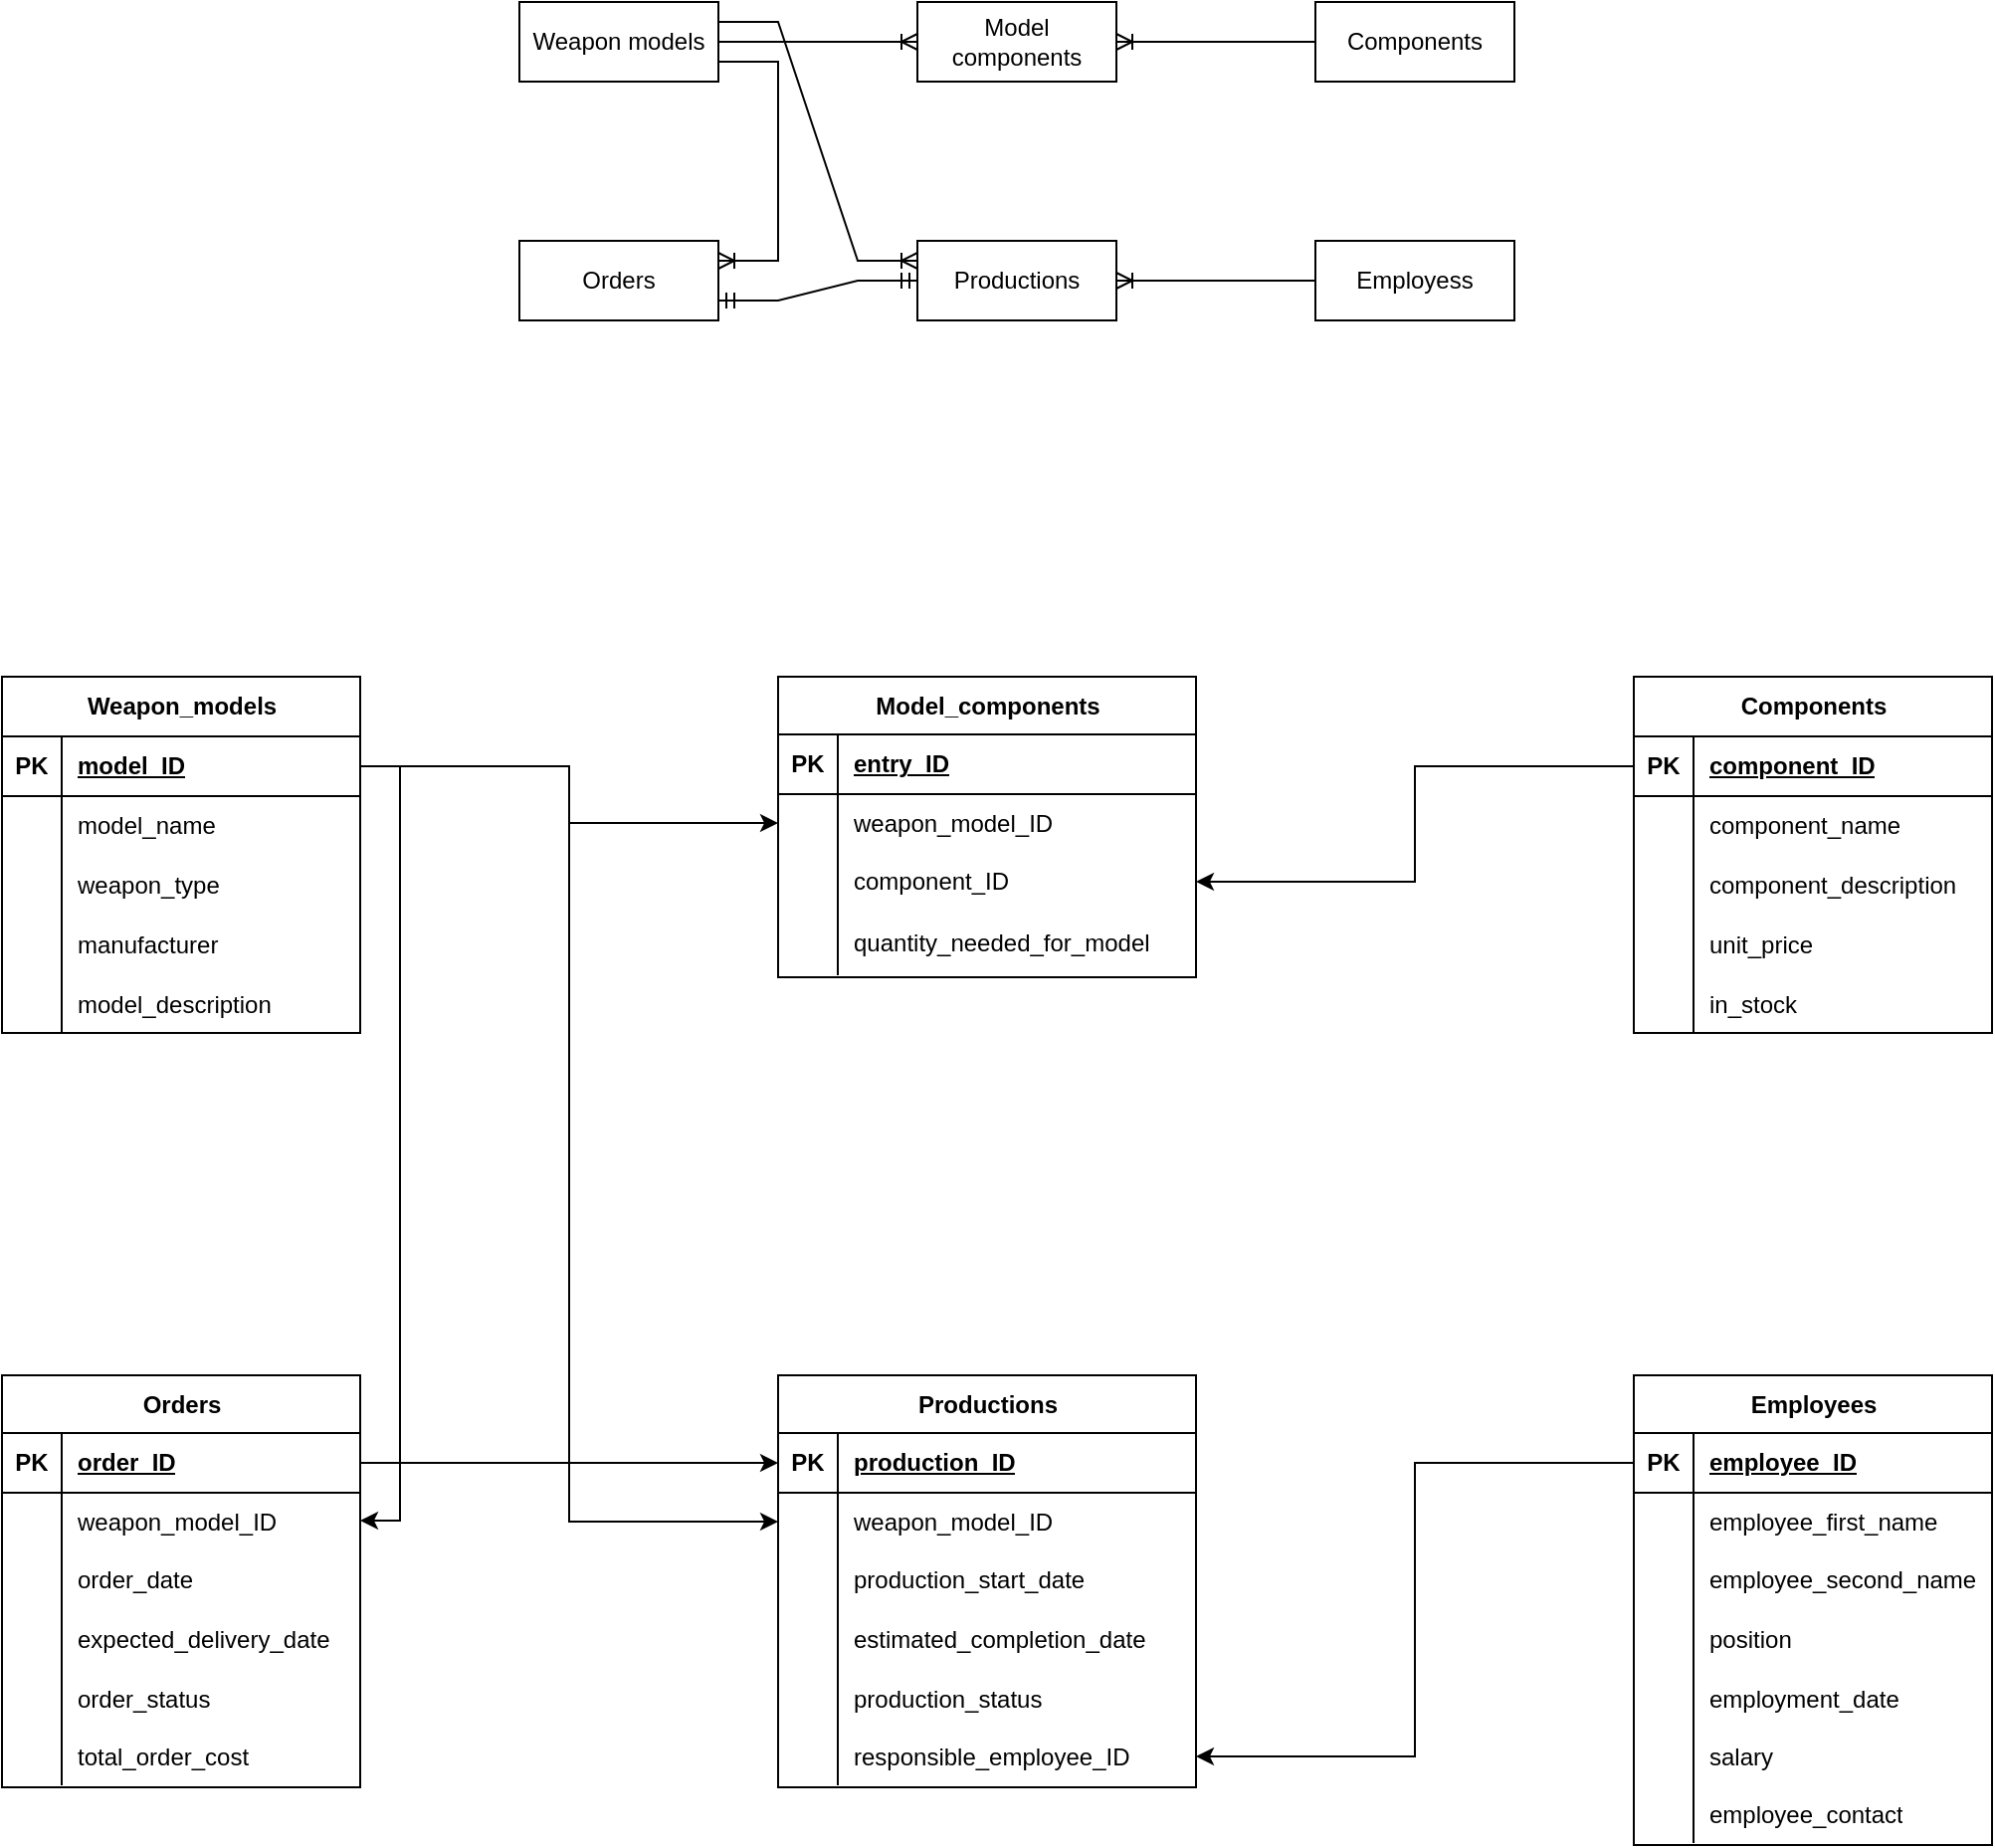 <mxfile version="21.6.9" type="device">
  <diagram name="Strona-1" id="j_4irOM4IL1cnagI5oUX">
    <mxGraphModel dx="2210" dy="745" grid="1" gridSize="10" guides="1" tooltips="1" connect="1" arrows="1" fold="1" page="1" pageScale="1" pageWidth="827" pageHeight="1169" math="0" shadow="0">
      <root>
        <mxCell id="0" />
        <mxCell id="1" parent="0" />
        <mxCell id="s_6wC5saCBp-LXwiftdf-14" value="Weapon models" style="whiteSpace=wrap;html=1;align=center;" vertex="1" parent="1">
          <mxGeometry x="130" y="170" width="100" height="40" as="geometry" />
        </mxCell>
        <mxCell id="s_6wC5saCBp-LXwiftdf-15" value="Components" style="whiteSpace=wrap;html=1;align=center;" vertex="1" parent="1">
          <mxGeometry x="530" y="170" width="100" height="40" as="geometry" />
        </mxCell>
        <mxCell id="s_6wC5saCBp-LXwiftdf-16" value="Orders" style="whiteSpace=wrap;html=1;align=center;" vertex="1" parent="1">
          <mxGeometry x="130" y="290" width="100" height="40" as="geometry" />
        </mxCell>
        <mxCell id="s_6wC5saCBp-LXwiftdf-17" value="Employess&lt;br&gt;" style="whiteSpace=wrap;html=1;align=center;" vertex="1" parent="1">
          <mxGeometry x="530" y="290" width="100" height="40" as="geometry" />
        </mxCell>
        <mxCell id="s_6wC5saCBp-LXwiftdf-18" value="Productions" style="whiteSpace=wrap;html=1;align=center;" vertex="1" parent="1">
          <mxGeometry x="330" y="290" width="100" height="40" as="geometry" />
        </mxCell>
        <mxCell id="s_6wC5saCBp-LXwiftdf-19" value="Model components" style="whiteSpace=wrap;html=1;align=center;" vertex="1" parent="1">
          <mxGeometry x="330" y="170" width="100" height="40" as="geometry" />
        </mxCell>
        <mxCell id="s_6wC5saCBp-LXwiftdf-20" value="" style="edgeStyle=entityRelationEdgeStyle;fontSize=12;html=1;endArrow=ERoneToMany;rounded=0;entryX=0;entryY=0.5;entryDx=0;entryDy=0;" edge="1" parent="1" source="s_6wC5saCBp-LXwiftdf-14" target="s_6wC5saCBp-LXwiftdf-19">
          <mxGeometry width="100" height="100" relative="1" as="geometry">
            <mxPoint x="280" y="370" as="sourcePoint" />
            <mxPoint x="380" y="270" as="targetPoint" />
          </mxGeometry>
        </mxCell>
        <mxCell id="s_6wC5saCBp-LXwiftdf-21" value="" style="edgeStyle=entityRelationEdgeStyle;fontSize=12;html=1;endArrow=ERoneToMany;rounded=0;exitX=0;exitY=0.5;exitDx=0;exitDy=0;entryX=1;entryY=0.5;entryDx=0;entryDy=0;" edge="1" parent="1" source="s_6wC5saCBp-LXwiftdf-15" target="s_6wC5saCBp-LXwiftdf-19">
          <mxGeometry width="100" height="100" relative="1" as="geometry">
            <mxPoint x="464" y="245.0" as="sourcePoint" />
            <mxPoint x="554" y="175.0" as="targetPoint" />
          </mxGeometry>
        </mxCell>
        <mxCell id="s_6wC5saCBp-LXwiftdf-23" value="" style="edgeStyle=entityRelationEdgeStyle;fontSize=12;html=1;endArrow=ERoneToMany;rounded=0;entryX=1;entryY=0.25;entryDx=0;entryDy=0;exitX=1;exitY=0.75;exitDx=0;exitDy=0;" edge="1" parent="1" source="s_6wC5saCBp-LXwiftdf-14" target="s_6wC5saCBp-LXwiftdf-16">
          <mxGeometry width="100" height="100" relative="1" as="geometry">
            <mxPoint x="310" y="480" as="sourcePoint" />
            <mxPoint x="310" y="370.0" as="targetPoint" />
            <Array as="points">
              <mxPoint x="271" y="410" />
              <mxPoint x="320" y="370" />
            </Array>
          </mxGeometry>
        </mxCell>
        <mxCell id="s_6wC5saCBp-LXwiftdf-30" value="" style="edgeStyle=entityRelationEdgeStyle;fontSize=12;html=1;endArrow=ERmandOne;startArrow=ERmandOne;rounded=0;exitX=1;exitY=0.75;exitDx=0;exitDy=0;entryX=0;entryY=0.5;entryDx=0;entryDy=0;" edge="1" parent="1" source="s_6wC5saCBp-LXwiftdf-16" target="s_6wC5saCBp-LXwiftdf-18">
          <mxGeometry width="100" height="100" relative="1" as="geometry">
            <mxPoint x="280" y="370" as="sourcePoint" />
            <mxPoint x="380" y="270" as="targetPoint" />
          </mxGeometry>
        </mxCell>
        <mxCell id="s_6wC5saCBp-LXwiftdf-32" value="" style="edgeStyle=entityRelationEdgeStyle;fontSize=12;html=1;endArrow=ERoneToMany;rounded=0;entryX=1;entryY=0.5;entryDx=0;entryDy=0;" edge="1" parent="1" source="s_6wC5saCBp-LXwiftdf-17" target="s_6wC5saCBp-LXwiftdf-18">
          <mxGeometry width="100" height="100" relative="1" as="geometry">
            <mxPoint x="430" y="440" as="sourcePoint" />
            <mxPoint x="530" y="340" as="targetPoint" />
          </mxGeometry>
        </mxCell>
        <mxCell id="s_6wC5saCBp-LXwiftdf-37" value="" style="edgeStyle=entityRelationEdgeStyle;fontSize=12;html=1;endArrow=ERoneToMany;rounded=0;exitX=1;exitY=0.25;exitDx=0;exitDy=0;entryX=0;entryY=0.25;entryDx=0;entryDy=0;" edge="1" parent="1" source="s_6wC5saCBp-LXwiftdf-14" target="s_6wC5saCBp-LXwiftdf-18">
          <mxGeometry width="100" height="100" relative="1" as="geometry">
            <mxPoint x="250" y="400" as="sourcePoint" />
            <mxPoint x="350" y="300" as="targetPoint" />
          </mxGeometry>
        </mxCell>
        <object label="Weapon_models" model_name="Pistol MK-9" weapon_type="Pistol" manufacturer="Firearms Corporation" mode_descriptipn="Advanced 9mm caliber pistol" id="s_6wC5saCBp-LXwiftdf-51">
          <mxCell style="shape=table;startSize=30;container=1;collapsible=1;childLayout=tableLayout;fixedRows=1;rowLines=0;fontStyle=1;align=center;resizeLast=1;html=1;" vertex="1" parent="1">
            <mxGeometry x="-130" y="509" width="180" height="179" as="geometry" />
          </mxCell>
        </object>
        <mxCell id="s_6wC5saCBp-LXwiftdf-52" value="" style="shape=tableRow;horizontal=0;startSize=0;swimlaneHead=0;swimlaneBody=0;fillColor=none;collapsible=0;dropTarget=0;points=[[0,0.5],[1,0.5]];portConstraint=eastwest;top=0;left=0;right=0;bottom=1;" vertex="1" parent="s_6wC5saCBp-LXwiftdf-51">
          <mxGeometry y="30" width="180" height="30" as="geometry" />
        </mxCell>
        <mxCell id="s_6wC5saCBp-LXwiftdf-53" value="PK" style="shape=partialRectangle;connectable=0;fillColor=none;top=0;left=0;bottom=0;right=0;fontStyle=1;overflow=hidden;whiteSpace=wrap;html=1;" vertex="1" parent="s_6wC5saCBp-LXwiftdf-52">
          <mxGeometry width="30" height="30" as="geometry">
            <mxRectangle width="30" height="30" as="alternateBounds" />
          </mxGeometry>
        </mxCell>
        <mxCell id="s_6wC5saCBp-LXwiftdf-54" value="model_ID" style="shape=partialRectangle;connectable=0;fillColor=none;top=0;left=0;bottom=0;right=0;align=left;spacingLeft=6;fontStyle=5;overflow=hidden;whiteSpace=wrap;html=1;" vertex="1" parent="s_6wC5saCBp-LXwiftdf-52">
          <mxGeometry x="30" width="150" height="30" as="geometry">
            <mxRectangle width="150" height="30" as="alternateBounds" />
          </mxGeometry>
        </mxCell>
        <mxCell id="s_6wC5saCBp-LXwiftdf-55" value="" style="shape=tableRow;horizontal=0;startSize=0;swimlaneHead=0;swimlaneBody=0;fillColor=none;collapsible=0;dropTarget=0;points=[[0,0.5],[1,0.5]];portConstraint=eastwest;top=0;left=0;right=0;bottom=0;" vertex="1" parent="s_6wC5saCBp-LXwiftdf-51">
          <mxGeometry y="60" width="180" height="30" as="geometry" />
        </mxCell>
        <mxCell id="s_6wC5saCBp-LXwiftdf-56" value="" style="shape=partialRectangle;connectable=0;fillColor=none;top=0;left=0;bottom=0;right=0;editable=1;overflow=hidden;whiteSpace=wrap;html=1;" vertex="1" parent="s_6wC5saCBp-LXwiftdf-55">
          <mxGeometry width="30" height="30" as="geometry">
            <mxRectangle width="30" height="30" as="alternateBounds" />
          </mxGeometry>
        </mxCell>
        <mxCell id="s_6wC5saCBp-LXwiftdf-57" value="model_name" style="shape=partialRectangle;connectable=0;fillColor=none;top=0;left=0;bottom=0;right=0;align=left;spacingLeft=6;overflow=hidden;whiteSpace=wrap;html=1;" vertex="1" parent="s_6wC5saCBp-LXwiftdf-55">
          <mxGeometry x="30" width="150" height="30" as="geometry">
            <mxRectangle width="150" height="30" as="alternateBounds" />
          </mxGeometry>
        </mxCell>
        <mxCell id="s_6wC5saCBp-LXwiftdf-58" value="" style="shape=tableRow;horizontal=0;startSize=0;swimlaneHead=0;swimlaneBody=0;fillColor=none;collapsible=0;dropTarget=0;points=[[0,0.5],[1,0.5]];portConstraint=eastwest;top=0;left=0;right=0;bottom=0;" vertex="1" parent="s_6wC5saCBp-LXwiftdf-51">
          <mxGeometry y="90" width="180" height="30" as="geometry" />
        </mxCell>
        <mxCell id="s_6wC5saCBp-LXwiftdf-59" value="" style="shape=partialRectangle;connectable=0;fillColor=none;top=0;left=0;bottom=0;right=0;editable=1;overflow=hidden;whiteSpace=wrap;html=1;" vertex="1" parent="s_6wC5saCBp-LXwiftdf-58">
          <mxGeometry width="30" height="30" as="geometry">
            <mxRectangle width="30" height="30" as="alternateBounds" />
          </mxGeometry>
        </mxCell>
        <mxCell id="s_6wC5saCBp-LXwiftdf-60" value="weapon_type" style="shape=partialRectangle;connectable=0;fillColor=none;top=0;left=0;bottom=0;right=0;align=left;spacingLeft=6;overflow=hidden;whiteSpace=wrap;html=1;" vertex="1" parent="s_6wC5saCBp-LXwiftdf-58">
          <mxGeometry x="30" width="150" height="30" as="geometry">
            <mxRectangle width="150" height="30" as="alternateBounds" />
          </mxGeometry>
        </mxCell>
        <mxCell id="s_6wC5saCBp-LXwiftdf-61" value="" style="shape=tableRow;horizontal=0;startSize=0;swimlaneHead=0;swimlaneBody=0;fillColor=none;collapsible=0;dropTarget=0;points=[[0,0.5],[1,0.5]];portConstraint=eastwest;top=0;left=0;right=0;bottom=0;" vertex="1" parent="s_6wC5saCBp-LXwiftdf-51">
          <mxGeometry y="120" width="180" height="30" as="geometry" />
        </mxCell>
        <mxCell id="s_6wC5saCBp-LXwiftdf-62" value="" style="shape=partialRectangle;connectable=0;fillColor=none;top=0;left=0;bottom=0;right=0;editable=1;overflow=hidden;whiteSpace=wrap;html=1;" vertex="1" parent="s_6wC5saCBp-LXwiftdf-61">
          <mxGeometry width="30" height="30" as="geometry">
            <mxRectangle width="30" height="30" as="alternateBounds" />
          </mxGeometry>
        </mxCell>
        <mxCell id="s_6wC5saCBp-LXwiftdf-63" value="manufacturer" style="shape=partialRectangle;connectable=0;fillColor=none;top=0;left=0;bottom=0;right=0;align=left;spacingLeft=6;overflow=hidden;whiteSpace=wrap;html=1;" vertex="1" parent="s_6wC5saCBp-LXwiftdf-61">
          <mxGeometry x="30" width="150" height="30" as="geometry">
            <mxRectangle width="150" height="30" as="alternateBounds" />
          </mxGeometry>
        </mxCell>
        <mxCell id="s_6wC5saCBp-LXwiftdf-65" style="shape=tableRow;horizontal=0;startSize=0;swimlaneHead=0;swimlaneBody=0;fillColor=none;collapsible=0;dropTarget=0;points=[[0,0.5],[1,0.5]];portConstraint=eastwest;top=0;left=0;right=0;bottom=0;" vertex="1" parent="s_6wC5saCBp-LXwiftdf-51">
          <mxGeometry y="150" width="180" height="29" as="geometry" />
        </mxCell>
        <mxCell id="s_6wC5saCBp-LXwiftdf-66" style="shape=partialRectangle;connectable=0;fillColor=none;top=0;left=0;bottom=0;right=0;editable=1;overflow=hidden;whiteSpace=wrap;html=1;" vertex="1" parent="s_6wC5saCBp-LXwiftdf-65">
          <mxGeometry width="30" height="29" as="geometry">
            <mxRectangle width="30" height="29" as="alternateBounds" />
          </mxGeometry>
        </mxCell>
        <mxCell id="s_6wC5saCBp-LXwiftdf-67" value="model_description" style="shape=partialRectangle;connectable=0;fillColor=none;top=0;left=0;bottom=0;right=0;align=left;spacingLeft=6;overflow=hidden;whiteSpace=wrap;html=1;" vertex="1" parent="s_6wC5saCBp-LXwiftdf-65">
          <mxGeometry x="30" width="150" height="29" as="geometry">
            <mxRectangle width="150" height="29" as="alternateBounds" />
          </mxGeometry>
        </mxCell>
        <object label="Components" model_name="Pistol MK-9" weapon_type="Pistol" manufacturer="Firearms Corporation" mode_descriptipn="Advanced 9mm caliber pistol" id="s_6wC5saCBp-LXwiftdf-71">
          <mxCell style="shape=table;startSize=30;container=1;collapsible=1;childLayout=tableLayout;fixedRows=1;rowLines=0;fontStyle=1;align=center;resizeLast=1;html=1;" vertex="1" parent="1">
            <mxGeometry x="690" y="509" width="180" height="179" as="geometry" />
          </mxCell>
        </object>
        <mxCell id="s_6wC5saCBp-LXwiftdf-72" value="" style="shape=tableRow;horizontal=0;startSize=0;swimlaneHead=0;swimlaneBody=0;fillColor=none;collapsible=0;dropTarget=0;points=[[0,0.5],[1,0.5]];portConstraint=eastwest;top=0;left=0;right=0;bottom=1;" vertex="1" parent="s_6wC5saCBp-LXwiftdf-71">
          <mxGeometry y="30" width="180" height="30" as="geometry" />
        </mxCell>
        <mxCell id="s_6wC5saCBp-LXwiftdf-73" value="PK" style="shape=partialRectangle;connectable=0;fillColor=none;top=0;left=0;bottom=0;right=0;fontStyle=1;overflow=hidden;whiteSpace=wrap;html=1;" vertex="1" parent="s_6wC5saCBp-LXwiftdf-72">
          <mxGeometry width="30" height="30" as="geometry">
            <mxRectangle width="30" height="30" as="alternateBounds" />
          </mxGeometry>
        </mxCell>
        <mxCell id="s_6wC5saCBp-LXwiftdf-74" value="component_ID" style="shape=partialRectangle;connectable=0;fillColor=none;top=0;left=0;bottom=0;right=0;align=left;spacingLeft=6;fontStyle=5;overflow=hidden;whiteSpace=wrap;html=1;" vertex="1" parent="s_6wC5saCBp-LXwiftdf-72">
          <mxGeometry x="30" width="150" height="30" as="geometry">
            <mxRectangle width="150" height="30" as="alternateBounds" />
          </mxGeometry>
        </mxCell>
        <mxCell id="s_6wC5saCBp-LXwiftdf-75" value="" style="shape=tableRow;horizontal=0;startSize=0;swimlaneHead=0;swimlaneBody=0;fillColor=none;collapsible=0;dropTarget=0;points=[[0,0.5],[1,0.5]];portConstraint=eastwest;top=0;left=0;right=0;bottom=0;" vertex="1" parent="s_6wC5saCBp-LXwiftdf-71">
          <mxGeometry y="60" width="180" height="30" as="geometry" />
        </mxCell>
        <mxCell id="s_6wC5saCBp-LXwiftdf-76" value="" style="shape=partialRectangle;connectable=0;fillColor=none;top=0;left=0;bottom=0;right=0;editable=1;overflow=hidden;whiteSpace=wrap;html=1;" vertex="1" parent="s_6wC5saCBp-LXwiftdf-75">
          <mxGeometry width="30" height="30" as="geometry">
            <mxRectangle width="30" height="30" as="alternateBounds" />
          </mxGeometry>
        </mxCell>
        <mxCell id="s_6wC5saCBp-LXwiftdf-77" value="component_name" style="shape=partialRectangle;connectable=0;fillColor=none;top=0;left=0;bottom=0;right=0;align=left;spacingLeft=6;overflow=hidden;whiteSpace=wrap;html=1;" vertex="1" parent="s_6wC5saCBp-LXwiftdf-75">
          <mxGeometry x="30" width="150" height="30" as="geometry">
            <mxRectangle width="150" height="30" as="alternateBounds" />
          </mxGeometry>
        </mxCell>
        <mxCell id="s_6wC5saCBp-LXwiftdf-78" value="" style="shape=tableRow;horizontal=0;startSize=0;swimlaneHead=0;swimlaneBody=0;fillColor=none;collapsible=0;dropTarget=0;points=[[0,0.5],[1,0.5]];portConstraint=eastwest;top=0;left=0;right=0;bottom=0;" vertex="1" parent="s_6wC5saCBp-LXwiftdf-71">
          <mxGeometry y="90" width="180" height="30" as="geometry" />
        </mxCell>
        <mxCell id="s_6wC5saCBp-LXwiftdf-79" value="" style="shape=partialRectangle;connectable=0;fillColor=none;top=0;left=0;bottom=0;right=0;editable=1;overflow=hidden;whiteSpace=wrap;html=1;" vertex="1" parent="s_6wC5saCBp-LXwiftdf-78">
          <mxGeometry width="30" height="30" as="geometry">
            <mxRectangle width="30" height="30" as="alternateBounds" />
          </mxGeometry>
        </mxCell>
        <mxCell id="s_6wC5saCBp-LXwiftdf-80" value="component_description" style="shape=partialRectangle;connectable=0;fillColor=none;top=0;left=0;bottom=0;right=0;align=left;spacingLeft=6;overflow=hidden;whiteSpace=wrap;html=1;" vertex="1" parent="s_6wC5saCBp-LXwiftdf-78">
          <mxGeometry x="30" width="150" height="30" as="geometry">
            <mxRectangle width="150" height="30" as="alternateBounds" />
          </mxGeometry>
        </mxCell>
        <mxCell id="s_6wC5saCBp-LXwiftdf-81" value="" style="shape=tableRow;horizontal=0;startSize=0;swimlaneHead=0;swimlaneBody=0;fillColor=none;collapsible=0;dropTarget=0;points=[[0,0.5],[1,0.5]];portConstraint=eastwest;top=0;left=0;right=0;bottom=0;" vertex="1" parent="s_6wC5saCBp-LXwiftdf-71">
          <mxGeometry y="120" width="180" height="30" as="geometry" />
        </mxCell>
        <mxCell id="s_6wC5saCBp-LXwiftdf-82" value="" style="shape=partialRectangle;connectable=0;fillColor=none;top=0;left=0;bottom=0;right=0;editable=1;overflow=hidden;whiteSpace=wrap;html=1;" vertex="1" parent="s_6wC5saCBp-LXwiftdf-81">
          <mxGeometry width="30" height="30" as="geometry">
            <mxRectangle width="30" height="30" as="alternateBounds" />
          </mxGeometry>
        </mxCell>
        <mxCell id="s_6wC5saCBp-LXwiftdf-83" value="unit_price" style="shape=partialRectangle;connectable=0;fillColor=none;top=0;left=0;bottom=0;right=0;align=left;spacingLeft=6;overflow=hidden;whiteSpace=wrap;html=1;" vertex="1" parent="s_6wC5saCBp-LXwiftdf-81">
          <mxGeometry x="30" width="150" height="30" as="geometry">
            <mxRectangle width="150" height="30" as="alternateBounds" />
          </mxGeometry>
        </mxCell>
        <mxCell id="s_6wC5saCBp-LXwiftdf-84" style="shape=tableRow;horizontal=0;startSize=0;swimlaneHead=0;swimlaneBody=0;fillColor=none;collapsible=0;dropTarget=0;points=[[0,0.5],[1,0.5]];portConstraint=eastwest;top=0;left=0;right=0;bottom=0;" vertex="1" parent="s_6wC5saCBp-LXwiftdf-71">
          <mxGeometry y="150" width="180" height="29" as="geometry" />
        </mxCell>
        <mxCell id="s_6wC5saCBp-LXwiftdf-85" style="shape=partialRectangle;connectable=0;fillColor=none;top=0;left=0;bottom=0;right=0;editable=1;overflow=hidden;whiteSpace=wrap;html=1;" vertex="1" parent="s_6wC5saCBp-LXwiftdf-84">
          <mxGeometry width="30" height="29" as="geometry">
            <mxRectangle width="30" height="29" as="alternateBounds" />
          </mxGeometry>
        </mxCell>
        <mxCell id="s_6wC5saCBp-LXwiftdf-86" value="in_stock" style="shape=partialRectangle;connectable=0;fillColor=none;top=0;left=0;bottom=0;right=0;align=left;spacingLeft=6;overflow=hidden;whiteSpace=wrap;html=1;" vertex="1" parent="s_6wC5saCBp-LXwiftdf-84">
          <mxGeometry x="30" width="150" height="29" as="geometry">
            <mxRectangle width="150" height="29" as="alternateBounds" />
          </mxGeometry>
        </mxCell>
        <object label="Orders" model_name="Pistol MK-9" weapon_type="Pistol" manufacturer="Firearms Corporation" mode_descriptipn="Advanced 9mm caliber pistol" id="s_6wC5saCBp-LXwiftdf-87">
          <mxCell style="shape=table;startSize=29;container=1;collapsible=1;childLayout=tableLayout;fixedRows=1;rowLines=0;fontStyle=1;align=center;resizeLast=1;html=1;" vertex="1" parent="1">
            <mxGeometry x="-130" y="860" width="180" height="207" as="geometry" />
          </mxCell>
        </object>
        <mxCell id="s_6wC5saCBp-LXwiftdf-88" value="" style="shape=tableRow;horizontal=0;startSize=0;swimlaneHead=0;swimlaneBody=0;fillColor=none;collapsible=0;dropTarget=0;points=[[0,0.5],[1,0.5]];portConstraint=eastwest;top=0;left=0;right=0;bottom=1;" vertex="1" parent="s_6wC5saCBp-LXwiftdf-87">
          <mxGeometry y="29" width="180" height="30" as="geometry" />
        </mxCell>
        <mxCell id="s_6wC5saCBp-LXwiftdf-89" value="PK" style="shape=partialRectangle;connectable=0;fillColor=none;top=0;left=0;bottom=0;right=0;fontStyle=1;overflow=hidden;whiteSpace=wrap;html=1;" vertex="1" parent="s_6wC5saCBp-LXwiftdf-88">
          <mxGeometry width="30" height="30" as="geometry">
            <mxRectangle width="30" height="30" as="alternateBounds" />
          </mxGeometry>
        </mxCell>
        <mxCell id="s_6wC5saCBp-LXwiftdf-90" value="order_ID" style="shape=partialRectangle;connectable=0;fillColor=none;top=0;left=0;bottom=0;right=0;align=left;spacingLeft=6;fontStyle=5;overflow=hidden;whiteSpace=wrap;html=1;" vertex="1" parent="s_6wC5saCBp-LXwiftdf-88">
          <mxGeometry x="30" width="150" height="30" as="geometry">
            <mxRectangle width="150" height="30" as="alternateBounds" />
          </mxGeometry>
        </mxCell>
        <mxCell id="s_6wC5saCBp-LXwiftdf-91" value="" style="shape=tableRow;horizontal=0;startSize=0;swimlaneHead=0;swimlaneBody=0;fillColor=none;collapsible=0;dropTarget=0;points=[[0,0.5],[1,0.5]];portConstraint=eastwest;top=0;left=0;right=0;bottom=0;" vertex="1" parent="s_6wC5saCBp-LXwiftdf-87">
          <mxGeometry y="59" width="180" height="29" as="geometry" />
        </mxCell>
        <mxCell id="s_6wC5saCBp-LXwiftdf-92" value="" style="shape=partialRectangle;connectable=0;fillColor=none;top=0;left=0;bottom=0;right=0;editable=1;overflow=hidden;whiteSpace=wrap;html=1;" vertex="1" parent="s_6wC5saCBp-LXwiftdf-91">
          <mxGeometry width="30" height="29" as="geometry">
            <mxRectangle width="30" height="29" as="alternateBounds" />
          </mxGeometry>
        </mxCell>
        <mxCell id="s_6wC5saCBp-LXwiftdf-93" value="weapon_model_ID" style="shape=partialRectangle;connectable=0;fillColor=none;top=0;left=0;bottom=0;right=0;align=left;spacingLeft=6;overflow=hidden;whiteSpace=wrap;html=1;" vertex="1" parent="s_6wC5saCBp-LXwiftdf-91">
          <mxGeometry x="30" width="150" height="29" as="geometry">
            <mxRectangle width="150" height="29" as="alternateBounds" />
          </mxGeometry>
        </mxCell>
        <mxCell id="s_6wC5saCBp-LXwiftdf-94" value="" style="shape=tableRow;horizontal=0;startSize=0;swimlaneHead=0;swimlaneBody=0;fillColor=none;collapsible=0;dropTarget=0;points=[[0,0.5],[1,0.5]];portConstraint=eastwest;top=0;left=0;right=0;bottom=0;" vertex="1" parent="s_6wC5saCBp-LXwiftdf-87">
          <mxGeometry y="88" width="180" height="30" as="geometry" />
        </mxCell>
        <mxCell id="s_6wC5saCBp-LXwiftdf-95" value="" style="shape=partialRectangle;connectable=0;fillColor=none;top=0;left=0;bottom=0;right=0;editable=1;overflow=hidden;whiteSpace=wrap;html=1;" vertex="1" parent="s_6wC5saCBp-LXwiftdf-94">
          <mxGeometry width="30" height="30" as="geometry">
            <mxRectangle width="30" height="30" as="alternateBounds" />
          </mxGeometry>
        </mxCell>
        <mxCell id="s_6wC5saCBp-LXwiftdf-96" value="order_date" style="shape=partialRectangle;connectable=0;fillColor=none;top=0;left=0;bottom=0;right=0;align=left;spacingLeft=6;overflow=hidden;whiteSpace=wrap;html=1;" vertex="1" parent="s_6wC5saCBp-LXwiftdf-94">
          <mxGeometry x="30" width="150" height="30" as="geometry">
            <mxRectangle width="150" height="30" as="alternateBounds" />
          </mxGeometry>
        </mxCell>
        <mxCell id="s_6wC5saCBp-LXwiftdf-97" value="" style="shape=tableRow;horizontal=0;startSize=0;swimlaneHead=0;swimlaneBody=0;fillColor=none;collapsible=0;dropTarget=0;points=[[0,0.5],[1,0.5]];portConstraint=eastwest;top=0;left=0;right=0;bottom=0;" vertex="1" parent="s_6wC5saCBp-LXwiftdf-87">
          <mxGeometry y="118" width="180" height="30" as="geometry" />
        </mxCell>
        <mxCell id="s_6wC5saCBp-LXwiftdf-98" value="" style="shape=partialRectangle;connectable=0;fillColor=none;top=0;left=0;bottom=0;right=0;editable=1;overflow=hidden;whiteSpace=wrap;html=1;" vertex="1" parent="s_6wC5saCBp-LXwiftdf-97">
          <mxGeometry width="30" height="30" as="geometry">
            <mxRectangle width="30" height="30" as="alternateBounds" />
          </mxGeometry>
        </mxCell>
        <mxCell id="s_6wC5saCBp-LXwiftdf-99" value="expected_delivery_date" style="shape=partialRectangle;connectable=0;fillColor=none;top=0;left=0;bottom=0;right=0;align=left;spacingLeft=6;overflow=hidden;whiteSpace=wrap;html=1;" vertex="1" parent="s_6wC5saCBp-LXwiftdf-97">
          <mxGeometry x="30" width="150" height="30" as="geometry">
            <mxRectangle width="150" height="30" as="alternateBounds" />
          </mxGeometry>
        </mxCell>
        <mxCell id="s_6wC5saCBp-LXwiftdf-100" style="shape=tableRow;horizontal=0;startSize=0;swimlaneHead=0;swimlaneBody=0;fillColor=none;collapsible=0;dropTarget=0;points=[[0,0.5],[1,0.5]];portConstraint=eastwest;top=0;left=0;right=0;bottom=0;" vertex="1" parent="s_6wC5saCBp-LXwiftdf-87">
          <mxGeometry y="148" width="180" height="29" as="geometry" />
        </mxCell>
        <mxCell id="s_6wC5saCBp-LXwiftdf-101" style="shape=partialRectangle;connectable=0;fillColor=none;top=0;left=0;bottom=0;right=0;editable=1;overflow=hidden;whiteSpace=wrap;html=1;" vertex="1" parent="s_6wC5saCBp-LXwiftdf-100">
          <mxGeometry width="30" height="29" as="geometry">
            <mxRectangle width="30" height="29" as="alternateBounds" />
          </mxGeometry>
        </mxCell>
        <mxCell id="s_6wC5saCBp-LXwiftdf-102" value="order_status" style="shape=partialRectangle;connectable=0;fillColor=none;top=0;left=0;bottom=0;right=0;align=left;spacingLeft=6;overflow=hidden;whiteSpace=wrap;html=1;" vertex="1" parent="s_6wC5saCBp-LXwiftdf-100">
          <mxGeometry x="30" width="150" height="29" as="geometry">
            <mxRectangle width="150" height="29" as="alternateBounds" />
          </mxGeometry>
        </mxCell>
        <mxCell id="s_6wC5saCBp-LXwiftdf-103" style="shape=tableRow;horizontal=0;startSize=0;swimlaneHead=0;swimlaneBody=0;fillColor=none;collapsible=0;dropTarget=0;points=[[0,0.5],[1,0.5]];portConstraint=eastwest;top=0;left=0;right=0;bottom=0;" vertex="1" parent="s_6wC5saCBp-LXwiftdf-87">
          <mxGeometry y="177" width="180" height="29" as="geometry" />
        </mxCell>
        <mxCell id="s_6wC5saCBp-LXwiftdf-104" style="shape=partialRectangle;connectable=0;fillColor=none;top=0;left=0;bottom=0;right=0;editable=1;overflow=hidden;whiteSpace=wrap;html=1;" vertex="1" parent="s_6wC5saCBp-LXwiftdf-103">
          <mxGeometry width="30" height="29" as="geometry">
            <mxRectangle width="30" height="29" as="alternateBounds" />
          </mxGeometry>
        </mxCell>
        <mxCell id="s_6wC5saCBp-LXwiftdf-105" value="total_order_cost" style="shape=partialRectangle;connectable=0;fillColor=none;top=0;left=0;bottom=0;right=0;align=left;spacingLeft=6;overflow=hidden;whiteSpace=wrap;html=1;" vertex="1" parent="s_6wC5saCBp-LXwiftdf-103">
          <mxGeometry x="30" width="150" height="29" as="geometry">
            <mxRectangle width="150" height="29" as="alternateBounds" />
          </mxGeometry>
        </mxCell>
        <object label="Employees" model_name="Pistol MK-9" weapon_type="Pistol" manufacturer="Firearms Corporation" mode_descriptipn="Advanced 9mm caliber pistol" id="s_6wC5saCBp-LXwiftdf-106">
          <mxCell style="shape=table;startSize=29;container=1;collapsible=1;childLayout=tableLayout;fixedRows=1;rowLines=0;fontStyle=1;align=center;resizeLast=1;html=1;" vertex="1" parent="1">
            <mxGeometry x="690" y="860" width="180" height="236" as="geometry" />
          </mxCell>
        </object>
        <mxCell id="s_6wC5saCBp-LXwiftdf-107" value="" style="shape=tableRow;horizontal=0;startSize=0;swimlaneHead=0;swimlaneBody=0;fillColor=none;collapsible=0;dropTarget=0;points=[[0,0.5],[1,0.5]];portConstraint=eastwest;top=0;left=0;right=0;bottom=1;" vertex="1" parent="s_6wC5saCBp-LXwiftdf-106">
          <mxGeometry y="29" width="180" height="30" as="geometry" />
        </mxCell>
        <mxCell id="s_6wC5saCBp-LXwiftdf-108" value="PK" style="shape=partialRectangle;connectable=0;fillColor=none;top=0;left=0;bottom=0;right=0;fontStyle=1;overflow=hidden;whiteSpace=wrap;html=1;" vertex="1" parent="s_6wC5saCBp-LXwiftdf-107">
          <mxGeometry width="30" height="30" as="geometry">
            <mxRectangle width="30" height="30" as="alternateBounds" />
          </mxGeometry>
        </mxCell>
        <mxCell id="s_6wC5saCBp-LXwiftdf-109" value="employee_ID" style="shape=partialRectangle;connectable=0;fillColor=none;top=0;left=0;bottom=0;right=0;align=left;spacingLeft=6;fontStyle=5;overflow=hidden;whiteSpace=wrap;html=1;" vertex="1" parent="s_6wC5saCBp-LXwiftdf-107">
          <mxGeometry x="30" width="150" height="30" as="geometry">
            <mxRectangle width="150" height="30" as="alternateBounds" />
          </mxGeometry>
        </mxCell>
        <mxCell id="s_6wC5saCBp-LXwiftdf-110" value="" style="shape=tableRow;horizontal=0;startSize=0;swimlaneHead=0;swimlaneBody=0;fillColor=none;collapsible=0;dropTarget=0;points=[[0,0.5],[1,0.5]];portConstraint=eastwest;top=0;left=0;right=0;bottom=0;" vertex="1" parent="s_6wC5saCBp-LXwiftdf-106">
          <mxGeometry y="59" width="180" height="29" as="geometry" />
        </mxCell>
        <mxCell id="s_6wC5saCBp-LXwiftdf-111" value="" style="shape=partialRectangle;connectable=0;fillColor=none;top=0;left=0;bottom=0;right=0;editable=1;overflow=hidden;whiteSpace=wrap;html=1;" vertex="1" parent="s_6wC5saCBp-LXwiftdf-110">
          <mxGeometry width="30" height="29" as="geometry">
            <mxRectangle width="30" height="29" as="alternateBounds" />
          </mxGeometry>
        </mxCell>
        <mxCell id="s_6wC5saCBp-LXwiftdf-112" value="employee_first_name" style="shape=partialRectangle;connectable=0;fillColor=none;top=0;left=0;bottom=0;right=0;align=left;spacingLeft=6;overflow=hidden;whiteSpace=wrap;html=1;" vertex="1" parent="s_6wC5saCBp-LXwiftdf-110">
          <mxGeometry x="30" width="150" height="29" as="geometry">
            <mxRectangle width="150" height="29" as="alternateBounds" />
          </mxGeometry>
        </mxCell>
        <mxCell id="s_6wC5saCBp-LXwiftdf-113" value="" style="shape=tableRow;horizontal=0;startSize=0;swimlaneHead=0;swimlaneBody=0;fillColor=none;collapsible=0;dropTarget=0;points=[[0,0.5],[1,0.5]];portConstraint=eastwest;top=0;left=0;right=0;bottom=0;" vertex="1" parent="s_6wC5saCBp-LXwiftdf-106">
          <mxGeometry y="88" width="180" height="30" as="geometry" />
        </mxCell>
        <mxCell id="s_6wC5saCBp-LXwiftdf-114" value="" style="shape=partialRectangle;connectable=0;fillColor=none;top=0;left=0;bottom=0;right=0;editable=1;overflow=hidden;whiteSpace=wrap;html=1;" vertex="1" parent="s_6wC5saCBp-LXwiftdf-113">
          <mxGeometry width="30" height="30" as="geometry">
            <mxRectangle width="30" height="30" as="alternateBounds" />
          </mxGeometry>
        </mxCell>
        <mxCell id="s_6wC5saCBp-LXwiftdf-115" value="employee_second_name" style="shape=partialRectangle;connectable=0;fillColor=none;top=0;left=0;bottom=0;right=0;align=left;spacingLeft=6;overflow=hidden;whiteSpace=wrap;html=1;" vertex="1" parent="s_6wC5saCBp-LXwiftdf-113">
          <mxGeometry x="30" width="150" height="30" as="geometry">
            <mxRectangle width="150" height="30" as="alternateBounds" />
          </mxGeometry>
        </mxCell>
        <mxCell id="s_6wC5saCBp-LXwiftdf-116" value="" style="shape=tableRow;horizontal=0;startSize=0;swimlaneHead=0;swimlaneBody=0;fillColor=none;collapsible=0;dropTarget=0;points=[[0,0.5],[1,0.5]];portConstraint=eastwest;top=0;left=0;right=0;bottom=0;" vertex="1" parent="s_6wC5saCBp-LXwiftdf-106">
          <mxGeometry y="118" width="180" height="30" as="geometry" />
        </mxCell>
        <mxCell id="s_6wC5saCBp-LXwiftdf-117" value="" style="shape=partialRectangle;connectable=0;fillColor=none;top=0;left=0;bottom=0;right=0;editable=1;overflow=hidden;whiteSpace=wrap;html=1;" vertex="1" parent="s_6wC5saCBp-LXwiftdf-116">
          <mxGeometry width="30" height="30" as="geometry">
            <mxRectangle width="30" height="30" as="alternateBounds" />
          </mxGeometry>
        </mxCell>
        <mxCell id="s_6wC5saCBp-LXwiftdf-118" value="position" style="shape=partialRectangle;connectable=0;fillColor=none;top=0;left=0;bottom=0;right=0;align=left;spacingLeft=6;overflow=hidden;whiteSpace=wrap;html=1;" vertex="1" parent="s_6wC5saCBp-LXwiftdf-116">
          <mxGeometry x="30" width="150" height="30" as="geometry">
            <mxRectangle width="150" height="30" as="alternateBounds" />
          </mxGeometry>
        </mxCell>
        <mxCell id="s_6wC5saCBp-LXwiftdf-119" style="shape=tableRow;horizontal=0;startSize=0;swimlaneHead=0;swimlaneBody=0;fillColor=none;collapsible=0;dropTarget=0;points=[[0,0.5],[1,0.5]];portConstraint=eastwest;top=0;left=0;right=0;bottom=0;" vertex="1" parent="s_6wC5saCBp-LXwiftdf-106">
          <mxGeometry y="148" width="180" height="29" as="geometry" />
        </mxCell>
        <mxCell id="s_6wC5saCBp-LXwiftdf-120" style="shape=partialRectangle;connectable=0;fillColor=none;top=0;left=0;bottom=0;right=0;editable=1;overflow=hidden;whiteSpace=wrap;html=1;" vertex="1" parent="s_6wC5saCBp-LXwiftdf-119">
          <mxGeometry width="30" height="29" as="geometry">
            <mxRectangle width="30" height="29" as="alternateBounds" />
          </mxGeometry>
        </mxCell>
        <mxCell id="s_6wC5saCBp-LXwiftdf-121" value="employment_date" style="shape=partialRectangle;connectable=0;fillColor=none;top=0;left=0;bottom=0;right=0;align=left;spacingLeft=6;overflow=hidden;whiteSpace=wrap;html=1;" vertex="1" parent="s_6wC5saCBp-LXwiftdf-119">
          <mxGeometry x="30" width="150" height="29" as="geometry">
            <mxRectangle width="150" height="29" as="alternateBounds" />
          </mxGeometry>
        </mxCell>
        <mxCell id="s_6wC5saCBp-LXwiftdf-122" style="shape=tableRow;horizontal=0;startSize=0;swimlaneHead=0;swimlaneBody=0;fillColor=none;collapsible=0;dropTarget=0;points=[[0,0.5],[1,0.5]];portConstraint=eastwest;top=0;left=0;right=0;bottom=0;" vertex="1" parent="s_6wC5saCBp-LXwiftdf-106">
          <mxGeometry y="177" width="180" height="29" as="geometry" />
        </mxCell>
        <mxCell id="s_6wC5saCBp-LXwiftdf-123" style="shape=partialRectangle;connectable=0;fillColor=none;top=0;left=0;bottom=0;right=0;editable=1;overflow=hidden;whiteSpace=wrap;html=1;" vertex="1" parent="s_6wC5saCBp-LXwiftdf-122">
          <mxGeometry width="30" height="29" as="geometry">
            <mxRectangle width="30" height="29" as="alternateBounds" />
          </mxGeometry>
        </mxCell>
        <mxCell id="s_6wC5saCBp-LXwiftdf-124" value="salary" style="shape=partialRectangle;connectable=0;fillColor=none;top=0;left=0;bottom=0;right=0;align=left;spacingLeft=6;overflow=hidden;whiteSpace=wrap;html=1;" vertex="1" parent="s_6wC5saCBp-LXwiftdf-122">
          <mxGeometry x="30" width="150" height="29" as="geometry">
            <mxRectangle width="150" height="29" as="alternateBounds" />
          </mxGeometry>
        </mxCell>
        <mxCell id="s_6wC5saCBp-LXwiftdf-125" style="shape=tableRow;horizontal=0;startSize=0;swimlaneHead=0;swimlaneBody=0;fillColor=none;collapsible=0;dropTarget=0;points=[[0,0.5],[1,0.5]];portConstraint=eastwest;top=0;left=0;right=0;bottom=0;" vertex="1" parent="s_6wC5saCBp-LXwiftdf-106">
          <mxGeometry y="206" width="180" height="29" as="geometry" />
        </mxCell>
        <mxCell id="s_6wC5saCBp-LXwiftdf-126" style="shape=partialRectangle;connectable=0;fillColor=none;top=0;left=0;bottom=0;right=0;editable=1;overflow=hidden;whiteSpace=wrap;html=1;" vertex="1" parent="s_6wC5saCBp-LXwiftdf-125">
          <mxGeometry width="30" height="29" as="geometry">
            <mxRectangle width="30" height="29" as="alternateBounds" />
          </mxGeometry>
        </mxCell>
        <mxCell id="s_6wC5saCBp-LXwiftdf-127" value="employee_contact" style="shape=partialRectangle;connectable=0;fillColor=none;top=0;left=0;bottom=0;right=0;align=left;spacingLeft=6;overflow=hidden;whiteSpace=wrap;html=1;" vertex="1" parent="s_6wC5saCBp-LXwiftdf-125">
          <mxGeometry x="30" width="150" height="29" as="geometry">
            <mxRectangle width="150" height="29" as="alternateBounds" />
          </mxGeometry>
        </mxCell>
        <object label="Productions" model_name="Pistol MK-9" weapon_type="Pistol" manufacturer="Firearms Corporation" mode_descriptipn="Advanced 9mm caliber pistol" id="s_6wC5saCBp-LXwiftdf-128">
          <mxCell style="shape=table;startSize=29;container=1;collapsible=1;childLayout=tableLayout;fixedRows=1;rowLines=0;fontStyle=1;align=center;resizeLast=1;html=1;" vertex="1" parent="1">
            <mxGeometry x="260" y="860" width="210" height="207" as="geometry" />
          </mxCell>
        </object>
        <mxCell id="s_6wC5saCBp-LXwiftdf-129" value="" style="shape=tableRow;horizontal=0;startSize=0;swimlaneHead=0;swimlaneBody=0;fillColor=none;collapsible=0;dropTarget=0;points=[[0,0.5],[1,0.5]];portConstraint=eastwest;top=0;left=0;right=0;bottom=1;" vertex="1" parent="s_6wC5saCBp-LXwiftdf-128">
          <mxGeometry y="29" width="210" height="30" as="geometry" />
        </mxCell>
        <mxCell id="s_6wC5saCBp-LXwiftdf-130" value="PK" style="shape=partialRectangle;connectable=0;fillColor=none;top=0;left=0;bottom=0;right=0;fontStyle=1;overflow=hidden;whiteSpace=wrap;html=1;" vertex="1" parent="s_6wC5saCBp-LXwiftdf-129">
          <mxGeometry width="30" height="30" as="geometry">
            <mxRectangle width="30" height="30" as="alternateBounds" />
          </mxGeometry>
        </mxCell>
        <mxCell id="s_6wC5saCBp-LXwiftdf-131" value="production_ID" style="shape=partialRectangle;connectable=0;fillColor=none;top=0;left=0;bottom=0;right=0;align=left;spacingLeft=6;fontStyle=5;overflow=hidden;whiteSpace=wrap;html=1;" vertex="1" parent="s_6wC5saCBp-LXwiftdf-129">
          <mxGeometry x="30" width="180" height="30" as="geometry">
            <mxRectangle width="180" height="30" as="alternateBounds" />
          </mxGeometry>
        </mxCell>
        <mxCell id="s_6wC5saCBp-LXwiftdf-132" value="" style="shape=tableRow;horizontal=0;startSize=0;swimlaneHead=0;swimlaneBody=0;fillColor=none;collapsible=0;dropTarget=0;points=[[0,0.5],[1,0.5]];portConstraint=eastwest;top=0;left=0;right=0;bottom=0;" vertex="1" parent="s_6wC5saCBp-LXwiftdf-128">
          <mxGeometry y="59" width="210" height="29" as="geometry" />
        </mxCell>
        <mxCell id="s_6wC5saCBp-LXwiftdf-133" value="" style="shape=partialRectangle;connectable=0;fillColor=none;top=0;left=0;bottom=0;right=0;editable=1;overflow=hidden;whiteSpace=wrap;html=1;" vertex="1" parent="s_6wC5saCBp-LXwiftdf-132">
          <mxGeometry width="30" height="29" as="geometry">
            <mxRectangle width="30" height="29" as="alternateBounds" />
          </mxGeometry>
        </mxCell>
        <mxCell id="s_6wC5saCBp-LXwiftdf-134" value="weapon_model_ID" style="shape=partialRectangle;connectable=0;fillColor=none;top=0;left=0;bottom=0;right=0;align=left;spacingLeft=6;overflow=hidden;whiteSpace=wrap;html=1;" vertex="1" parent="s_6wC5saCBp-LXwiftdf-132">
          <mxGeometry x="30" width="180" height="29" as="geometry">
            <mxRectangle width="180" height="29" as="alternateBounds" />
          </mxGeometry>
        </mxCell>
        <mxCell id="s_6wC5saCBp-LXwiftdf-135" value="" style="shape=tableRow;horizontal=0;startSize=0;swimlaneHead=0;swimlaneBody=0;fillColor=none;collapsible=0;dropTarget=0;points=[[0,0.5],[1,0.5]];portConstraint=eastwest;top=0;left=0;right=0;bottom=0;" vertex="1" parent="s_6wC5saCBp-LXwiftdf-128">
          <mxGeometry y="88" width="210" height="30" as="geometry" />
        </mxCell>
        <mxCell id="s_6wC5saCBp-LXwiftdf-136" value="" style="shape=partialRectangle;connectable=0;fillColor=none;top=0;left=0;bottom=0;right=0;editable=1;overflow=hidden;whiteSpace=wrap;html=1;" vertex="1" parent="s_6wC5saCBp-LXwiftdf-135">
          <mxGeometry width="30" height="30" as="geometry">
            <mxRectangle width="30" height="30" as="alternateBounds" />
          </mxGeometry>
        </mxCell>
        <mxCell id="s_6wC5saCBp-LXwiftdf-137" value="production_start_date" style="shape=partialRectangle;connectable=0;fillColor=none;top=0;left=0;bottom=0;right=0;align=left;spacingLeft=6;overflow=hidden;whiteSpace=wrap;html=1;" vertex="1" parent="s_6wC5saCBp-LXwiftdf-135">
          <mxGeometry x="30" width="180" height="30" as="geometry">
            <mxRectangle width="180" height="30" as="alternateBounds" />
          </mxGeometry>
        </mxCell>
        <mxCell id="s_6wC5saCBp-LXwiftdf-138" value="" style="shape=tableRow;horizontal=0;startSize=0;swimlaneHead=0;swimlaneBody=0;fillColor=none;collapsible=0;dropTarget=0;points=[[0,0.5],[1,0.5]];portConstraint=eastwest;top=0;left=0;right=0;bottom=0;" vertex="1" parent="s_6wC5saCBp-LXwiftdf-128">
          <mxGeometry y="118" width="210" height="30" as="geometry" />
        </mxCell>
        <mxCell id="s_6wC5saCBp-LXwiftdf-139" value="" style="shape=partialRectangle;connectable=0;fillColor=none;top=0;left=0;bottom=0;right=0;editable=1;overflow=hidden;whiteSpace=wrap;html=1;" vertex="1" parent="s_6wC5saCBp-LXwiftdf-138">
          <mxGeometry width="30" height="30" as="geometry">
            <mxRectangle width="30" height="30" as="alternateBounds" />
          </mxGeometry>
        </mxCell>
        <mxCell id="s_6wC5saCBp-LXwiftdf-140" value="estimated_completion_date" style="shape=partialRectangle;connectable=0;fillColor=none;top=0;left=0;bottom=0;right=0;align=left;spacingLeft=6;overflow=hidden;whiteSpace=wrap;html=1;" vertex="1" parent="s_6wC5saCBp-LXwiftdf-138">
          <mxGeometry x="30" width="180" height="30" as="geometry">
            <mxRectangle width="180" height="30" as="alternateBounds" />
          </mxGeometry>
        </mxCell>
        <mxCell id="s_6wC5saCBp-LXwiftdf-141" style="shape=tableRow;horizontal=0;startSize=0;swimlaneHead=0;swimlaneBody=0;fillColor=none;collapsible=0;dropTarget=0;points=[[0,0.5],[1,0.5]];portConstraint=eastwest;top=0;left=0;right=0;bottom=0;" vertex="1" parent="s_6wC5saCBp-LXwiftdf-128">
          <mxGeometry y="148" width="210" height="29" as="geometry" />
        </mxCell>
        <mxCell id="s_6wC5saCBp-LXwiftdf-142" style="shape=partialRectangle;connectable=0;fillColor=none;top=0;left=0;bottom=0;right=0;editable=1;overflow=hidden;whiteSpace=wrap;html=1;" vertex="1" parent="s_6wC5saCBp-LXwiftdf-141">
          <mxGeometry width="30" height="29" as="geometry">
            <mxRectangle width="30" height="29" as="alternateBounds" />
          </mxGeometry>
        </mxCell>
        <mxCell id="s_6wC5saCBp-LXwiftdf-143" value="production_status" style="shape=partialRectangle;connectable=0;fillColor=none;top=0;left=0;bottom=0;right=0;align=left;spacingLeft=6;overflow=hidden;whiteSpace=wrap;html=1;" vertex="1" parent="s_6wC5saCBp-LXwiftdf-141">
          <mxGeometry x="30" width="180" height="29" as="geometry">
            <mxRectangle width="180" height="29" as="alternateBounds" />
          </mxGeometry>
        </mxCell>
        <mxCell id="s_6wC5saCBp-LXwiftdf-144" style="shape=tableRow;horizontal=0;startSize=0;swimlaneHead=0;swimlaneBody=0;fillColor=none;collapsible=0;dropTarget=0;points=[[0,0.5],[1,0.5]];portConstraint=eastwest;top=0;left=0;right=0;bottom=0;" vertex="1" parent="s_6wC5saCBp-LXwiftdf-128">
          <mxGeometry y="177" width="210" height="29" as="geometry" />
        </mxCell>
        <mxCell id="s_6wC5saCBp-LXwiftdf-145" style="shape=partialRectangle;connectable=0;fillColor=none;top=0;left=0;bottom=0;right=0;editable=1;overflow=hidden;whiteSpace=wrap;html=1;" vertex="1" parent="s_6wC5saCBp-LXwiftdf-144">
          <mxGeometry width="30" height="29" as="geometry">
            <mxRectangle width="30" height="29" as="alternateBounds" />
          </mxGeometry>
        </mxCell>
        <mxCell id="s_6wC5saCBp-LXwiftdf-146" value="responsible_employee_ID" style="shape=partialRectangle;connectable=0;fillColor=none;top=0;left=0;bottom=0;right=0;align=left;spacingLeft=6;overflow=hidden;whiteSpace=wrap;html=1;" vertex="1" parent="s_6wC5saCBp-LXwiftdf-144">
          <mxGeometry x="30" width="180" height="29" as="geometry">
            <mxRectangle width="180" height="29" as="alternateBounds" />
          </mxGeometry>
        </mxCell>
        <object label="Model_components" model_name="Pistol MK-9" weapon_type="Pistol" manufacturer="Firearms Corporation" mode_descriptipn="Advanced 9mm caliber pistol" id="s_6wC5saCBp-LXwiftdf-150">
          <mxCell style="shape=table;startSize=29;container=1;collapsible=1;childLayout=tableLayout;fixedRows=1;rowLines=0;fontStyle=1;align=center;resizeLast=1;html=1;" vertex="1" parent="1">
            <mxGeometry x="260" y="509" width="210" height="151.0" as="geometry" />
          </mxCell>
        </object>
        <mxCell id="s_6wC5saCBp-LXwiftdf-151" value="" style="shape=tableRow;horizontal=0;startSize=0;swimlaneHead=0;swimlaneBody=0;fillColor=none;collapsible=0;dropTarget=0;points=[[0,0.5],[1,0.5]];portConstraint=eastwest;top=0;left=0;right=0;bottom=1;" vertex="1" parent="s_6wC5saCBp-LXwiftdf-150">
          <mxGeometry y="29" width="210" height="30" as="geometry" />
        </mxCell>
        <mxCell id="s_6wC5saCBp-LXwiftdf-152" value="PK" style="shape=partialRectangle;connectable=0;fillColor=none;top=0;left=0;bottom=0;right=0;fontStyle=1;overflow=hidden;whiteSpace=wrap;html=1;" vertex="1" parent="s_6wC5saCBp-LXwiftdf-151">
          <mxGeometry width="30" height="30" as="geometry">
            <mxRectangle width="30" height="30" as="alternateBounds" />
          </mxGeometry>
        </mxCell>
        <mxCell id="s_6wC5saCBp-LXwiftdf-153" value="entry_ID" style="shape=partialRectangle;connectable=0;fillColor=none;top=0;left=0;bottom=0;right=0;align=left;spacingLeft=6;fontStyle=5;overflow=hidden;whiteSpace=wrap;html=1;" vertex="1" parent="s_6wC5saCBp-LXwiftdf-151">
          <mxGeometry x="30" width="180" height="30" as="geometry">
            <mxRectangle width="180" height="30" as="alternateBounds" />
          </mxGeometry>
        </mxCell>
        <mxCell id="s_6wC5saCBp-LXwiftdf-154" value="" style="shape=tableRow;horizontal=0;startSize=0;swimlaneHead=0;swimlaneBody=0;fillColor=none;collapsible=0;dropTarget=0;points=[[0,0.5],[1,0.5]];portConstraint=eastwest;top=0;left=0;right=0;bottom=0;" vertex="1" parent="s_6wC5saCBp-LXwiftdf-150">
          <mxGeometry y="59" width="210" height="29" as="geometry" />
        </mxCell>
        <mxCell id="s_6wC5saCBp-LXwiftdf-155" value="" style="shape=partialRectangle;connectable=0;fillColor=none;top=0;left=0;bottom=0;right=0;editable=1;overflow=hidden;whiteSpace=wrap;html=1;" vertex="1" parent="s_6wC5saCBp-LXwiftdf-154">
          <mxGeometry width="30" height="29" as="geometry">
            <mxRectangle width="30" height="29" as="alternateBounds" />
          </mxGeometry>
        </mxCell>
        <mxCell id="s_6wC5saCBp-LXwiftdf-156" value="weapon_model_ID" style="shape=partialRectangle;connectable=0;fillColor=none;top=0;left=0;bottom=0;right=0;align=left;spacingLeft=6;overflow=hidden;whiteSpace=wrap;html=1;" vertex="1" parent="s_6wC5saCBp-LXwiftdf-154">
          <mxGeometry x="30" width="180" height="29" as="geometry">
            <mxRectangle width="180" height="29" as="alternateBounds" />
          </mxGeometry>
        </mxCell>
        <mxCell id="s_6wC5saCBp-LXwiftdf-157" value="" style="shape=tableRow;horizontal=0;startSize=0;swimlaneHead=0;swimlaneBody=0;fillColor=none;collapsible=0;dropTarget=0;points=[[0,0.5],[1,0.5]];portConstraint=eastwest;top=0;left=0;right=0;bottom=0;" vertex="1" parent="s_6wC5saCBp-LXwiftdf-150">
          <mxGeometry y="88" width="210" height="30" as="geometry" />
        </mxCell>
        <mxCell id="s_6wC5saCBp-LXwiftdf-158" value="" style="shape=partialRectangle;connectable=0;fillColor=none;top=0;left=0;bottom=0;right=0;editable=1;overflow=hidden;whiteSpace=wrap;html=1;" vertex="1" parent="s_6wC5saCBp-LXwiftdf-157">
          <mxGeometry width="30" height="30" as="geometry">
            <mxRectangle width="30" height="30" as="alternateBounds" />
          </mxGeometry>
        </mxCell>
        <mxCell id="s_6wC5saCBp-LXwiftdf-159" value="component_ID" style="shape=partialRectangle;connectable=0;fillColor=none;top=0;left=0;bottom=0;right=0;align=left;spacingLeft=6;overflow=hidden;whiteSpace=wrap;html=1;" vertex="1" parent="s_6wC5saCBp-LXwiftdf-157">
          <mxGeometry x="30" width="180" height="30" as="geometry">
            <mxRectangle width="180" height="30" as="alternateBounds" />
          </mxGeometry>
        </mxCell>
        <mxCell id="s_6wC5saCBp-LXwiftdf-160" value="" style="shape=tableRow;horizontal=0;startSize=0;swimlaneHead=0;swimlaneBody=0;fillColor=none;collapsible=0;dropTarget=0;points=[[0,0.5],[1,0.5]];portConstraint=eastwest;top=0;left=0;right=0;bottom=0;" vertex="1" parent="s_6wC5saCBp-LXwiftdf-150">
          <mxGeometry y="118" width="210" height="32" as="geometry" />
        </mxCell>
        <mxCell id="s_6wC5saCBp-LXwiftdf-161" value="" style="shape=partialRectangle;connectable=0;fillColor=none;top=0;left=0;bottom=0;right=0;editable=1;overflow=hidden;whiteSpace=wrap;html=1;" vertex="1" parent="s_6wC5saCBp-LXwiftdf-160">
          <mxGeometry width="30" height="32" as="geometry">
            <mxRectangle width="30" height="32" as="alternateBounds" />
          </mxGeometry>
        </mxCell>
        <mxCell id="s_6wC5saCBp-LXwiftdf-162" value="quantity_needed_for_model" style="shape=partialRectangle;connectable=0;fillColor=none;top=0;left=0;bottom=0;right=0;align=left;spacingLeft=6;overflow=hidden;whiteSpace=wrap;html=1;" vertex="1" parent="s_6wC5saCBp-LXwiftdf-160">
          <mxGeometry x="30" width="180" height="32" as="geometry">
            <mxRectangle width="180" height="32" as="alternateBounds" />
          </mxGeometry>
        </mxCell>
        <mxCell id="s_6wC5saCBp-LXwiftdf-171" style="edgeStyle=orthogonalEdgeStyle;rounded=0;orthogonalLoop=1;jettySize=auto;html=1;" edge="1" parent="1" source="s_6wC5saCBp-LXwiftdf-52" target="s_6wC5saCBp-LXwiftdf-154">
          <mxGeometry relative="1" as="geometry" />
        </mxCell>
        <mxCell id="s_6wC5saCBp-LXwiftdf-172" style="edgeStyle=orthogonalEdgeStyle;rounded=0;orthogonalLoop=1;jettySize=auto;html=1;" edge="1" parent="1" source="s_6wC5saCBp-LXwiftdf-72" target="s_6wC5saCBp-LXwiftdf-157">
          <mxGeometry relative="1" as="geometry" />
        </mxCell>
        <mxCell id="s_6wC5saCBp-LXwiftdf-173" style="edgeStyle=orthogonalEdgeStyle;rounded=0;orthogonalLoop=1;jettySize=auto;html=1;" edge="1" parent="1" source="s_6wC5saCBp-LXwiftdf-52" target="s_6wC5saCBp-LXwiftdf-132">
          <mxGeometry relative="1" as="geometry" />
        </mxCell>
        <mxCell id="s_6wC5saCBp-LXwiftdf-174" style="edgeStyle=orthogonalEdgeStyle;rounded=0;orthogonalLoop=1;jettySize=auto;html=1;" edge="1" parent="1" source="s_6wC5saCBp-LXwiftdf-107" target="s_6wC5saCBp-LXwiftdf-144">
          <mxGeometry relative="1" as="geometry" />
        </mxCell>
        <mxCell id="s_6wC5saCBp-LXwiftdf-175" style="edgeStyle=orthogonalEdgeStyle;rounded=0;orthogonalLoop=1;jettySize=auto;html=1;" edge="1" parent="1" source="s_6wC5saCBp-LXwiftdf-52" target="s_6wC5saCBp-LXwiftdf-91">
          <mxGeometry relative="1" as="geometry">
            <Array as="points">
              <mxPoint x="70" y="554" />
              <mxPoint x="70" y="933" />
            </Array>
          </mxGeometry>
        </mxCell>
        <mxCell id="s_6wC5saCBp-LXwiftdf-176" style="edgeStyle=orthogonalEdgeStyle;rounded=0;orthogonalLoop=1;jettySize=auto;html=1;" edge="1" parent="1" source="s_6wC5saCBp-LXwiftdf-88" target="s_6wC5saCBp-LXwiftdf-129">
          <mxGeometry relative="1" as="geometry" />
        </mxCell>
      </root>
    </mxGraphModel>
  </diagram>
</mxfile>
